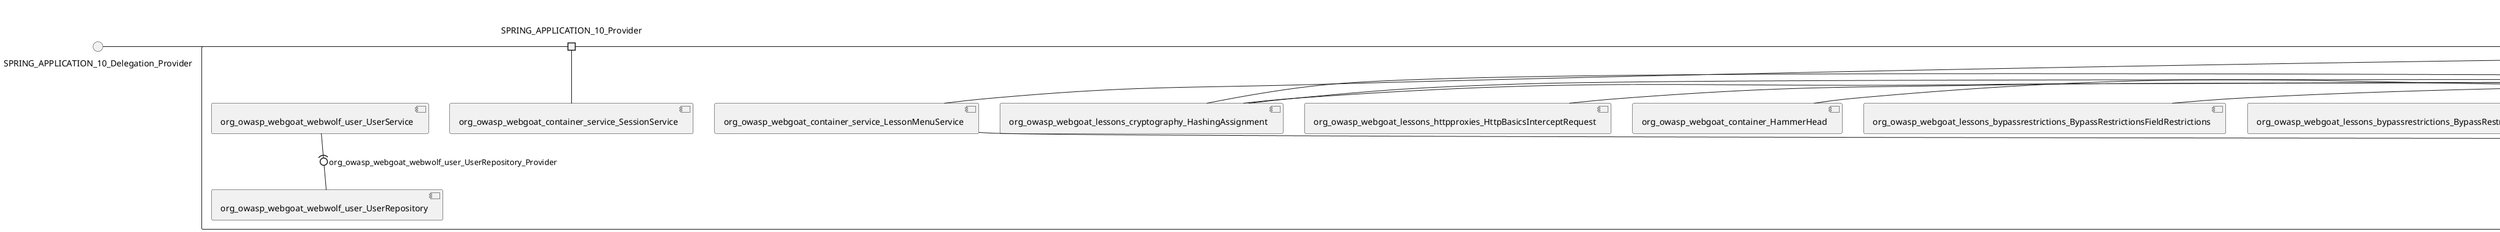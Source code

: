 @startuml
skinparam fixCircleLabelOverlapping true
skinparam componentStyle uml2
() SPRING_APPLICATION_10_Delegation_Provider
() SPRING_APPLICATION_11_Delegation_Provider
() SPRING_APPLICATION_2_Delegation_Provider
() SPRING_APPLICATION_3_Delegation_Provider
() SPRING_APPLICATION_4_Delegation_Provider
() SPRING_APPLICATION_5_Delegation_Provider
() SPRING_APPLICATION_6_Delegation_Provider
() SPRING_APPLICATION_7_Delegation_Provider
() SPRING_APPLICATION_8_Delegation_Provider
() SPRING_APPLICATION_9_Delegation_Provider
() SPRING_APPLICATION_BypassRestrictions_FieldRestrictions_POST_Delegation_Provider
() SPRING_APPLICATION_BypassRestrictions_frontendValidation_POST_Delegation_Provider
() SPRING_APPLICATION_ChromeDevTools_dummy_POST_Delegation_Provider
() SPRING_APPLICATION_ChromeDevTools_network_POST_Delegation_Provider
() SPRING_APPLICATION_CrossSiteScriptingStored_stored_xss_POST_Delegation_Provider
() SPRING_APPLICATION_CrossSiteScriptingStored_stored_xss_follow_up_POST_Delegation_Provider
() SPRING_APPLICATION_CrossSiteScripting_attack1_POST_Delegation_Provider
() SPRING_APPLICATION_CrossSiteScripting_attack3_POST_Delegation_Provider
() SPRING_APPLICATION_CrossSiteScripting_attack4_POST_Delegation_Provider
() SPRING_APPLICATION_CrossSiteScripting_attack5a_GET_Delegation_Provider
() SPRING_APPLICATION_CrossSiteScripting_attack6a_POST_Delegation_Provider
() SPRING_APPLICATION_CrossSiteScripting_dom_follow_up_POST_Delegation_Provider
() SPRING_APPLICATION_CrossSiteScripting_phone_home_xss_POST_Delegation_Provider
() SPRING_APPLICATION_CrossSiteScripting_quiz_GET_POST_Delegation_Provider
() SPRING_APPLICATION_Delegation_Provider
() SPRING_APPLICATION_GET_10_Delegation_Provider
() SPRING_APPLICATION_GET_11_Delegation_Provider
() SPRING_APPLICATION_GET_12_Delegation_Provider
() SPRING_APPLICATION_GET_13_Delegation_Provider
() SPRING_APPLICATION_GET_14_Delegation_Provider
() SPRING_APPLICATION_GET_2_Delegation_Provider
() SPRING_APPLICATION_GET_3_Delegation_Provider
() SPRING_APPLICATION_GET_4_Delegation_Provider
() SPRING_APPLICATION_GET_5_Delegation_Provider
() SPRING_APPLICATION_GET_6_Delegation_Provider
() SPRING_APPLICATION_GET_7_Delegation_Provider
() SPRING_APPLICATION_GET_8_Delegation_Provider
() SPRING_APPLICATION_GET_9_Delegation_Provider
() SPRING_APPLICATION_GET_Delegation_Provider
() SPRING_APPLICATION_HtmlTampering_task_POST_Delegation_Provider
() SPRING_APPLICATION_HttpBasics_attack1_POST_Delegation_Provider
() SPRING_APPLICATION_HttpBasics_attack2_POST_Delegation_Provider
() SPRING_APPLICATION_IDOR_diff_attributes_POST_Delegation_Provider
() SPRING_APPLICATION_IDOR_login_POST_Delegation_Provider
() SPRING_APPLICATION_IDOR_profile_alt_path_POST_Delegation_Provider
() SPRING_APPLICATION_InsecureDeserialization_task_POST_Delegation_Provider
() SPRING_APPLICATION_InsecureLogin_Delegation_Provider
() SPRING_APPLICATION_JWT_decode_POST_Delegation_Provider
() SPRING_APPLICATION_JWT_jku_Delegation_Provider
() SPRING_APPLICATION_JWT_kid_Delegation_Provider
() SPRING_APPLICATION_JWT_quiz_GET_POST_Delegation_Provider
() SPRING_APPLICATION_JWT_refresh_Delegation_Provider
() SPRING_APPLICATION_JWT_secret_POST_Delegation_Provider
() SPRING_APPLICATION_JWT_votings_Delegation_Provider
() SPRING_APPLICATION_LogSpoofing_log_bleeding_POST_Delegation_Provider
() SPRING_APPLICATION_LogSpoofing_log_spoofing_POST_Delegation_Provider
() SPRING_APPLICATION_POST_10_Delegation_Provider
() SPRING_APPLICATION_POST_11_Delegation_Provider
() SPRING_APPLICATION_POST_12_Delegation_Provider
() SPRING_APPLICATION_POST_13_Delegation_Provider
() SPRING_APPLICATION_POST_14_Delegation_Provider
() SPRING_APPLICATION_POST_15_Delegation_Provider
() SPRING_APPLICATION_POST_16_Delegation_Provider
() SPRING_APPLICATION_POST_17_Delegation_Provider
() SPRING_APPLICATION_POST_18_Delegation_Provider
() SPRING_APPLICATION_POST_2_Delegation_Provider
() SPRING_APPLICATION_POST_3_Delegation_Provider
() SPRING_APPLICATION_POST_4_Delegation_Provider
() SPRING_APPLICATION_POST_5_Delegation_Provider
() SPRING_APPLICATION_POST_6_Delegation_Provider
() SPRING_APPLICATION_POST_7_Delegation_Provider
() SPRING_APPLICATION_POST_8_Delegation_Provider
() SPRING_APPLICATION_POST_9_Delegation_Provider
() SPRING_APPLICATION_POST_Delegation_Provider
() SPRING_APPLICATION_PUT_Delegation_Provider
() SPRING_APPLICATION_PasswordReset_ForgotPassword_create_password_reset_link_POST_Delegation_Provider
() SPRING_APPLICATION_PasswordReset_SecurityQuestions_POST_Delegation_Provider
() SPRING_APPLICATION_PasswordReset_reset_Delegation_Provider
() SPRING_APPLICATION_PasswordReset_simple_mail_reset_POST_Delegation_Provider
() SPRING_APPLICATION_PathTraversal_profile_picture_GET_Delegation_Provider
() SPRING_APPLICATION_PathTraversal_profile_picture_fix_GET_Delegation_Provider
() SPRING_APPLICATION_PathTraversal_profile_upload_POST_Delegation_Provider
() SPRING_APPLICATION_PathTraversal_profile_upload_fix_POST_Delegation_Provider
() SPRING_APPLICATION_PathTraversal_profile_upload_remove_user_input_POST_Delegation_Provider
() SPRING_APPLICATION_PathTraversal_random_POST_Delegation_Provider
() SPRING_APPLICATION_PathTraversal_random_picture_GET_Delegation_Provider
() SPRING_APPLICATION_PathTraversal_zip_slip_Delegation_Provider
() SPRING_APPLICATION_SSRF_task1_POST_Delegation_Provider
() SPRING_APPLICATION_SSRF_task2_POST_Delegation_Provider
() SPRING_APPLICATION_SecurePasswords_assignment_POST_Delegation_Provider
() SPRING_APPLICATION_SqlInjectionAdvanced_attack6a_POST_Delegation_Provider
() SPRING_APPLICATION_SqlInjectionAdvanced_attack6b_POST_Delegation_Provider
() SPRING_APPLICATION_SqlInjectionAdvanced_challenge_Login_POST_Delegation_Provider
() SPRING_APPLICATION_SqlInjectionAdvanced_challenge_PUT_Delegation_Provider
() SPRING_APPLICATION_SqlInjectionAdvanced_quiz_GET_POST_Delegation_Provider
() SPRING_APPLICATION_SqlInjectionMitigations_attack10a_POST_Delegation_Provider
() SPRING_APPLICATION_SqlInjectionMitigations_attack10b_POST_Delegation_Provider
() SPRING_APPLICATION_SqlInjectionMitigations_attack12a_POST_Delegation_Provider
() SPRING_APPLICATION_SqlInjectionMitigations_servers_GET_Delegation_Provider
() SPRING_APPLICATION_SqlInjection_assignment5a_POST_Delegation_Provider
() SPRING_APPLICATION_SqlInjection_assignment5b_POST_Delegation_Provider
() SPRING_APPLICATION_SqlInjection_attack10_POST_Delegation_Provider
() SPRING_APPLICATION_SqlInjection_attack2_POST_Delegation_Provider
() SPRING_APPLICATION_SqlInjection_attack3_POST_Delegation_Provider
() SPRING_APPLICATION_SqlInjection_attack4_POST_Delegation_Provider
() SPRING_APPLICATION_SqlInjection_attack5_POST_Delegation_Provider
() SPRING_APPLICATION_SqlInjection_attack8_POST_Delegation_Provider
() SPRING_APPLICATION_SqlInjection_attack9_POST_Delegation_Provider
() SPRING_APPLICATION_SqlOnlyInputValidationOnKeywords_attack_POST_Delegation_Provider
() SPRING_APPLICATION_SqlOnlyInputValidation_attack_POST_Delegation_Provider
() SPRING_APPLICATION_VulnerableComponents_attack1_POST_Delegation_Provider
() SPRING_APPLICATION_WebWolf_GET_Delegation_Provider
() SPRING_APPLICATION_WebWolf_landing_Delegation_Provider
() SPRING_APPLICATION_WebWolf_mail_Delegation_Provider
() SPRING_APPLICATION_challenge_1_POST_Delegation_Provider
() SPRING_APPLICATION_challenge_5_POST_Delegation_Provider
() SPRING_APPLICATION_challenge_7_Delegation_Provider
() SPRING_APPLICATION_challenge_8_Delegation_Provider
() SPRING_APPLICATION_challenge_logo_Delegation_Provider
() SPRING_APPLICATION_cia_quiz_GET_POST_Delegation_Provider
() SPRING_APPLICATION_clientSideFiltering_attack1_POST_Delegation_Provider
() SPRING_APPLICATION_clientSideFiltering_challenge_store_coupons_GET_Delegation_Provider
() SPRING_APPLICATION_clientSideFiltering_getItForFree_POST_Delegation_Provider
() SPRING_APPLICATION_clientSideFiltering_salaries_GET_Delegation_Provider
() SPRING_APPLICATION_crypto_encoding_basic_auth_POST_Delegation_Provider
() SPRING_APPLICATION_crypto_encoding_xor_POST_Delegation_Provider
() SPRING_APPLICATION_crypto_hashing_POST_Delegation_Provider
() SPRING_APPLICATION_crypto_secure_defaults_POST_Delegation_Provider
() SPRING_APPLICATION_crypto_signing_verify_POST_Delegation_Provider
() SPRING_APPLICATION_csrf_feedback_message_POST_Delegation_Provider
() SPRING_APPLICATION_csrf_review_POST_Delegation_Provider
() SPRING_APPLICATION_files_GET_Delegation_Provider
() SPRING_APPLICATION_fileupload_POST_Delegation_Provider
() SPRING_APPLICATION_jwt_Delegation_Provider
() SPRING_APPLICATION_landing_Delegation_Provider
() SPRING_APPLICATION_lesson_template_Delegation_Provider
() SPRING_APPLICATION_login_oauth_mvc_GET_Delegation_Provider
() SPRING_APPLICATION_mail_DELETE_GET_POST_Delegation_Provider
() SPRING_APPLICATION_register_mvc_POST_Delegation_Provider
() SPRING_APPLICATION_registration_GET_Delegation_Provider
() SPRING_APPLICATION_requests_GET_Delegation_Provider
() SPRING_APPLICATION_scoreboard_data_GET_Delegation_Provider
() SPRING_APPLICATION_server_directory_GET_Delegation_Provider
() SPRING_APPLICATION_service_debug_labels_mvc_Delegation_Provider
() SPRING_APPLICATION_service_lessonoverview_mvc_GET_Delegation_Provider
() SPRING_APPLICATION_xxe_comments_GET_Delegation_Provider
rectangle System {
[org_owasp_webgoat_container_HammerHead] [[webgoat-webgoat.repository#_ywgnLqFmEe-b1pDo1alfjA]]
[org_owasp_webgoat_container_WebWolfRedirect] [[webgoat-webgoat.repository#_ywgnLqFmEe-b1pDo1alfjA]]
[org_owasp_webgoat_container_controller_StartLesson] [[webgoat-webgoat.repository#_ywgnLqFmEe-b1pDo1alfjA]]
[org_owasp_webgoat_container_controller_Welcome] [[webgoat-webgoat.repository#_ywgnLqFmEe-b1pDo1alfjA]]
[org_owasp_webgoat_container_i18n_PluginMessages_Provider] [[webgoat-webgoat.repository#_ywgnLqFmEe-b1pDo1alfjA]]
[org_owasp_webgoat_container_report_ReportCardController] [[webgoat-webgoat.repository#_ywgnLqFmEe-b1pDo1alfjA]]
[org_owasp_webgoat_container_service_EnvironmentService] [[webgoat-webgoat.repository#_ywgnLqFmEe-b1pDo1alfjA]]
[org_owasp_webgoat_container_service_HintService] [[webgoat-webgoat.repository#_ywgnLqFmEe-b1pDo1alfjA]]
[org_owasp_webgoat_container_service_LabelDebugService] [[webgoat-webgoat.repository#_ywgnLqFmEe-b1pDo1alfjA]]
[org_owasp_webgoat_container_service_LabelService] [[webgoat-webgoat.repository#_ywgnLqFmEe-b1pDo1alfjA]]
[org_owasp_webgoat_container_service_LessonInfoService] [[webgoat-webgoat.repository#_ywgnLqFmEe-b1pDo1alfjA]]
[org_owasp_webgoat_container_service_LessonMenuService] [[webgoat-webgoat.repository#_ywgnLqFmEe-b1pDo1alfjA]]
[org_owasp_webgoat_container_service_LessonProgressService] [[webgoat-webgoat.repository#_ywgnLqFmEe-b1pDo1alfjA]]
[org_owasp_webgoat_container_service_RestartLessonService] [[webgoat-webgoat.repository#_ywgnLqFmEe-b1pDo1alfjA]]
[org_owasp_webgoat_container_service_SessionService] [[webgoat-webgoat.repository#_ywgnLqFmEe-b1pDo1alfjA]]
[org_owasp_webgoat_container_session_LessonSession_Provider] [[webgoat-webgoat.repository#_ywgnLqFmEe-b1pDo1alfjA]]
[org_owasp_webgoat_container_users_RegistrationController] [[webgoat-webgoat.repository#_ywgnLqFmEe-b1pDo1alfjA]]
[org_owasp_webgoat_container_users_Scoreboard] [[webgoat-webgoat.repository#_ywgnLqFmEe-b1pDo1alfjA]]
[org_owasp_webgoat_container_users_UserProgressRepository] [[webgoat-webgoat.repository#_ywgnLqFmEe-b1pDo1alfjA]]
[org_owasp_webgoat_container_users_UserRepository] [[webgoat-webgoat.repository#_ywgnLqFmEe-b1pDo1alfjA]]
[org_owasp_webgoat_container_users_UserService] [[webgoat-webgoat.repository#_ywgnLqFmEe-b1pDo1alfjA]]
[org_owasp_webgoat_lessons_authbypass_VerifyAccount] [[webgoat-webgoat.repository#_ywgnLqFmEe-b1pDo1alfjA]]
[org_owasp_webgoat_lessons_bypassrestrictions_BypassRestrictionsFieldRestrictions] [[webgoat-webgoat.repository#_ywgnLqFmEe-b1pDo1alfjA]]
[org_owasp_webgoat_lessons_bypassrestrictions_BypassRestrictionsFrontendValidation] [[webgoat-webgoat.repository#_ywgnLqFmEe-b1pDo1alfjA]]
[org_owasp_webgoat_lessons_challenges_FlagController] [[webgoat-webgoat.repository#_ywgnLqFmEe-b1pDo1alfjA]]
[org_owasp_webgoat_lessons_challenges_challenge1_Assignment1] [[webgoat-webgoat.repository#_ywgnLqFmEe-b1pDo1alfjA]]
[org_owasp_webgoat_lessons_challenges_challenge1_ImageServlet] [[webgoat-webgoat.repository#_ywgnLqFmEe-b1pDo1alfjA]]
[org_owasp_webgoat_lessons_challenges_challenge5_Assignment5] [[webgoat-webgoat.repository#_ywgnLqFmEe-b1pDo1alfjA]]
[org_owasp_webgoat_lessons_challenges_challenge7_Assignment7] [[webgoat-webgoat.repository#_ywgnLqFmEe-b1pDo1alfjA]]
[org_owasp_webgoat_lessons_challenges_challenge8_Assignment8] [[webgoat-webgoat.repository#_ywgnLqFmEe-b1pDo1alfjA]]
[org_owasp_webgoat_lessons_chromedevtools_NetworkDummy] [[webgoat-webgoat.repository#_ywgnLqFmEe-b1pDo1alfjA]]
[org_owasp_webgoat_lessons_chromedevtools_NetworkLesson] [[webgoat-webgoat.repository#_ywgnLqFmEe-b1pDo1alfjA]]
[org_owasp_webgoat_lessons_cia_CIAQuiz] [[webgoat-webgoat.repository#_ywgnLqFmEe-b1pDo1alfjA]]
[org_owasp_webgoat_lessons_clientsidefiltering_ClientSideFilteringAssignment] [[webgoat-webgoat.repository#_ywgnLqFmEe-b1pDo1alfjA]]
[org_owasp_webgoat_lessons_clientsidefiltering_ClientSideFilteringFreeAssignment] [[webgoat-webgoat.repository#_ywgnLqFmEe-b1pDo1alfjA]]
[org_owasp_webgoat_lessons_clientsidefiltering_Salaries] [[webgoat-webgoat.repository#_ywgnLqFmEe-b1pDo1alfjA]]
[org_owasp_webgoat_lessons_clientsidefiltering_ShopEndpoint] [[webgoat-webgoat.repository#_ywgnLqFmEe-b1pDo1alfjA]]
[org_owasp_webgoat_lessons_cryptography_EncodingAssignment] [[webgoat-webgoat.repository#_ywgnLqFmEe-b1pDo1alfjA]]
[org_owasp_webgoat_lessons_cryptography_HashingAssignment] [[webgoat-webgoat.repository#_ywgnLqFmEe-b1pDo1alfjA]]
[org_owasp_webgoat_lessons_cryptography_SecureDefaultsAssignment] [[webgoat-webgoat.repository#_ywgnLqFmEe-b1pDo1alfjA]]
[org_owasp_webgoat_lessons_cryptography_SigningAssignment] [[webgoat-webgoat.repository#_ywgnLqFmEe-b1pDo1alfjA]]
[org_owasp_webgoat_lessons_cryptography_XOREncodingAssignment] [[webgoat-webgoat.repository#_ywgnLqFmEe-b1pDo1alfjA]]
[org_owasp_webgoat_lessons_csrf_CSRFConfirmFlag1] [[webgoat-webgoat.repository#_ywgnLqFmEe-b1pDo1alfjA]]
[org_owasp_webgoat_lessons_csrf_CSRFFeedback] [[webgoat-webgoat.repository#_ywgnLqFmEe-b1pDo1alfjA]]
[org_owasp_webgoat_lessons_csrf_CSRFGetFlag] [[webgoat-webgoat.repository#_ywgnLqFmEe-b1pDo1alfjA]]
[org_owasp_webgoat_lessons_csrf_CSRFLogin] [[webgoat-webgoat.repository#_ywgnLqFmEe-b1pDo1alfjA]]
[org_owasp_webgoat_lessons_csrf_ForgedReviews] [[webgoat-webgoat.repository#_ywgnLqFmEe-b1pDo1alfjA]]
[org_owasp_webgoat_lessons_csrf_ObjectMapper_Provider] [[webgoat-webgoat.repository#_ywgnLqFmEe-b1pDo1alfjA]]
[org_owasp_webgoat_lessons_deserialization_InsecureDeserializationTask] [[webgoat-webgoat.repository#_ywgnLqFmEe-b1pDo1alfjA]]
[org_owasp_webgoat_lessons_hijacksession_HijackSessionAssignment] [[webgoat-webgoat.repository#_ywgnLqFmEe-b1pDo1alfjA]]
[org_owasp_webgoat_lessons_hijacksession_cas_HijackSessionAuthenticationProvider] [[webgoat-webgoat.repository#_ywgnLqFmEe-b1pDo1alfjA]]
[org_owasp_webgoat_lessons_htmltampering_HtmlTamperingTask] [[webgoat-webgoat.repository#_ywgnLqFmEe-b1pDo1alfjA]]
[org_owasp_webgoat_lessons_httpbasics_HttpBasicsLesson] [[webgoat-webgoat.repository#_ywgnLqFmEe-b1pDo1alfjA]]
[org_owasp_webgoat_lessons_httpbasics_HttpBasicsQuiz] [[webgoat-webgoat.repository#_ywgnLqFmEe-b1pDo1alfjA]]
[org_owasp_webgoat_lessons_httpproxies_HttpBasicsInterceptRequest] [[webgoat-webgoat.repository#_ywgnLqFmEe-b1pDo1alfjA]]
[org_owasp_webgoat_lessons_idor_IDORDiffAttributes] [[webgoat-webgoat.repository#_ywgnLqFmEe-b1pDo1alfjA]]
[org_owasp_webgoat_lessons_idor_IDOREditOtherProfile] [[webgoat-webgoat.repository#_ywgnLqFmEe-b1pDo1alfjA]]
[org_owasp_webgoat_lessons_idor_IDORLogin] [[webgoat-webgoat.repository#_ywgnLqFmEe-b1pDo1alfjA]]
[org_owasp_webgoat_lessons_idor_IDORViewOtherProfile] [[webgoat-webgoat.repository#_ywgnLqFmEe-b1pDo1alfjA]]
[org_owasp_webgoat_lessons_idor_IDORViewOwnProfile] [[webgoat-webgoat.repository#_ywgnLqFmEe-b1pDo1alfjA]]
[org_owasp_webgoat_lessons_idor_IDORViewOwnProfileAltUrl] [[webgoat-webgoat.repository#_ywgnLqFmEe-b1pDo1alfjA]]
[org_owasp_webgoat_lessons_insecurelogin_InsecureLoginTask] [[webgoat-webgoat.repository#_ywgnLqFmEe-b1pDo1alfjA]]
[org_owasp_webgoat_lessons_jwt_JWTDecodeEndpoint] [[webgoat-webgoat.repository#_ywgnLqFmEe-b1pDo1alfjA]]
[org_owasp_webgoat_lessons_jwt_JWTQuiz] [[webgoat-webgoat.repository#_ywgnLqFmEe-b1pDo1alfjA]]
[org_owasp_webgoat_lessons_jwt_JWTRefreshEndpoint] [[webgoat-webgoat.repository#_ywgnLqFmEe-b1pDo1alfjA]]
[org_owasp_webgoat_lessons_jwt_JWTSecretKeyEndpoint] [[webgoat-webgoat.repository#_ywgnLqFmEe-b1pDo1alfjA]]
[org_owasp_webgoat_lessons_jwt_JWTVotesEndpoint] [[webgoat-webgoat.repository#_ywgnLqFmEe-b1pDo1alfjA]]
[org_owasp_webgoat_lessons_jwt_claimmisuse_JWTHeaderJKUEndpoint] [[webgoat-webgoat.repository#_ywgnLqFmEe-b1pDo1alfjA]]
[org_owasp_webgoat_lessons_jwt_claimmisuse_JWTHeaderKIDEndpoint] [[webgoat-webgoat.repository#_ywgnLqFmEe-b1pDo1alfjA]]
[org_owasp_webgoat_lessons_lessontemplate_SampleAttack] [[webgoat-webgoat.repository#_ywgnLqFmEe-b1pDo1alfjA]]
[org_owasp_webgoat_lessons_logging_LogBleedingTask] [[webgoat-webgoat.repository#_ywgnLqFmEe-b1pDo1alfjA]]
[org_owasp_webgoat_lessons_logging_LogSpoofingTask] [[webgoat-webgoat.repository#_ywgnLqFmEe-b1pDo1alfjA]]
[org_owasp_webgoat_lessons_missingac_MissingFunctionACHiddenMenus] [[webgoat-webgoat.repository#_ywgnLqFmEe-b1pDo1alfjA]]
[org_owasp_webgoat_lessons_missingac_MissingFunctionACUsers] [[webgoat-webgoat.repository#_ywgnLqFmEe-b1pDo1alfjA]]
[org_owasp_webgoat_lessons_missingac_MissingFunctionACYourHash] [[webgoat-webgoat.repository#_ywgnLqFmEe-b1pDo1alfjA]]
[org_owasp_webgoat_lessons_missingac_MissingFunctionACYourHashAdmin] [[webgoat-webgoat.repository#_ywgnLqFmEe-b1pDo1alfjA]]
[org_owasp_webgoat_lessons_passwordreset_QuestionsAssignment] [[webgoat-webgoat.repository#_ywgnLqFmEe-b1pDo1alfjA]]
[org_owasp_webgoat_lessons_passwordreset_ResetLinkAssignment] [[webgoat-webgoat.repository#_ywgnLqFmEe-b1pDo1alfjA]]
[org_owasp_webgoat_lessons_passwordreset_ResetLinkAssignmentForgotPassword] [[webgoat-webgoat.repository#_ywgnLqFmEe-b1pDo1alfjA]]
[org_owasp_webgoat_lessons_passwordreset_SecurityQuestionAssignment] [[webgoat-webgoat.repository#_ywgnLqFmEe-b1pDo1alfjA]]
[org_owasp_webgoat_lessons_passwordreset_SimpleMailAssignment] [[webgoat-webgoat.repository#_ywgnLqFmEe-b1pDo1alfjA]]
[org_owasp_webgoat_lessons_passwordreset_TriedQuestions] [[webgoat-webgoat.repository#_ywgnLqFmEe-b1pDo1alfjA]]
[org_owasp_webgoat_lessons_pathtraversal_ProfileUpload] [[webgoat-webgoat.repository#_ywgnLqFmEe-b1pDo1alfjA]]
[org_owasp_webgoat_lessons_pathtraversal_ProfileUploadFix] [[webgoat-webgoat.repository#_ywgnLqFmEe-b1pDo1alfjA]]
[org_owasp_webgoat_lessons_pathtraversal_ProfileUploadRemoveUserInput] [[webgoat-webgoat.repository#_ywgnLqFmEe-b1pDo1alfjA]]
[org_owasp_webgoat_lessons_pathtraversal_ProfileUploadRetrieval] [[webgoat-webgoat.repository#_ywgnLqFmEe-b1pDo1alfjA]]
[org_owasp_webgoat_lessons_pathtraversal_ProfileZipSlip] [[webgoat-webgoat.repository#_ywgnLqFmEe-b1pDo1alfjA]]
[org_owasp_webgoat_lessons_securepasswords_SecurePasswordsAssignment] [[webgoat-webgoat.repository#_ywgnLqFmEe-b1pDo1alfjA]]
[org_owasp_webgoat_lessons_spoofcookie_SpoofCookieAssignment] [[webgoat-webgoat.repository#_ywgnLqFmEe-b1pDo1alfjA]]
[org_owasp_webgoat_lessons_sqlinjection_advanced_SqlInjectionChallenge] [[webgoat-webgoat.repository#_ywgnLqFmEe-b1pDo1alfjA]]
[org_owasp_webgoat_lessons_sqlinjection_advanced_SqlInjectionChallengeLogin] [[webgoat-webgoat.repository#_ywgnLqFmEe-b1pDo1alfjA]]
[org_owasp_webgoat_lessons_sqlinjection_advanced_SqlInjectionLesson6a] [[webgoat-webgoat.repository#_ywgnLqFmEe-b1pDo1alfjA]]
[org_owasp_webgoat_lessons_sqlinjection_advanced_SqlInjectionLesson6b] [[webgoat-webgoat.repository#_ywgnLqFmEe-b1pDo1alfjA]]
[org_owasp_webgoat_lessons_sqlinjection_advanced_SqlInjectionQuiz] [[webgoat-webgoat.repository#_ywgnLqFmEe-b1pDo1alfjA]]
[org_owasp_webgoat_lessons_sqlinjection_introduction_SqlInjectionLesson10] [[webgoat-webgoat.repository#_ywgnLqFmEe-b1pDo1alfjA]]
[org_owasp_webgoat_lessons_sqlinjection_introduction_SqlInjectionLesson2] [[webgoat-webgoat.repository#_ywgnLqFmEe-b1pDo1alfjA]]
[org_owasp_webgoat_lessons_sqlinjection_introduction_SqlInjectionLesson3] [[webgoat-webgoat.repository#_ywgnLqFmEe-b1pDo1alfjA]]
[org_owasp_webgoat_lessons_sqlinjection_introduction_SqlInjectionLesson4] [[webgoat-webgoat.repository#_ywgnLqFmEe-b1pDo1alfjA]]
[org_owasp_webgoat_lessons_sqlinjection_introduction_SqlInjectionLesson5] [[webgoat-webgoat.repository#_ywgnLqFmEe-b1pDo1alfjA]]
[org_owasp_webgoat_lessons_sqlinjection_introduction_SqlInjectionLesson5a] [[webgoat-webgoat.repository#_ywgnLqFmEe-b1pDo1alfjA]]
[org_owasp_webgoat_lessons_sqlinjection_introduction_SqlInjectionLesson5b] [[webgoat-webgoat.repository#_ywgnLqFmEe-b1pDo1alfjA]]
[org_owasp_webgoat_lessons_sqlinjection_introduction_SqlInjectionLesson8] [[webgoat-webgoat.repository#_ywgnLqFmEe-b1pDo1alfjA]]
[org_owasp_webgoat_lessons_sqlinjection_introduction_SqlInjectionLesson9] [[webgoat-webgoat.repository#_ywgnLqFmEe-b1pDo1alfjA]]
[org_owasp_webgoat_lessons_sqlinjection_mitigation_Servers] [[webgoat-webgoat.repository#_ywgnLqFmEe-b1pDo1alfjA]]
[org_owasp_webgoat_lessons_sqlinjection_mitigation_SqlInjectionLesson10a] [[webgoat-webgoat.repository#_ywgnLqFmEe-b1pDo1alfjA]]
[org_owasp_webgoat_lessons_sqlinjection_mitigation_SqlInjectionLesson10b] [[webgoat-webgoat.repository#_ywgnLqFmEe-b1pDo1alfjA]]
[org_owasp_webgoat_lessons_sqlinjection_mitigation_SqlInjectionLesson13] [[webgoat-webgoat.repository#_ywgnLqFmEe-b1pDo1alfjA]]
[org_owasp_webgoat_lessons_sqlinjection_mitigation_SqlOnlyInputValidation] [[webgoat-webgoat.repository#_ywgnLqFmEe-b1pDo1alfjA]]
[org_owasp_webgoat_lessons_sqlinjection_mitigation_SqlOnlyInputValidationOnKeywords] [[webgoat-webgoat.repository#_ywgnLqFmEe-b1pDo1alfjA]]
[org_owasp_webgoat_lessons_ssrf_SSRFTask1] [[webgoat-webgoat.repository#_ywgnLqFmEe-b1pDo1alfjA]]
[org_owasp_webgoat_lessons_ssrf_SSRFTask2] [[webgoat-webgoat.repository#_ywgnLqFmEe-b1pDo1alfjA]]
[org_owasp_webgoat_lessons_vulnerablecomponents_VulnerableComponentsLesson] [[webgoat-webgoat.repository#_ywgnLqFmEe-b1pDo1alfjA]]
[org_owasp_webgoat_lessons_webwolfintroduction_LandingAssignment] [[webgoat-webgoat.repository#_ywgnLqFmEe-b1pDo1alfjA]]
[org_owasp_webgoat_lessons_webwolfintroduction_MailAssignment] [[webgoat-webgoat.repository#_ywgnLqFmEe-b1pDo1alfjA]]
[org_owasp_webgoat_lessons_xss_CrossSiteScriptingLesson1] [[webgoat-webgoat.repository#_ywgnLqFmEe-b1pDo1alfjA]]
[org_owasp_webgoat_lessons_xss_CrossSiteScriptingLesson3] [[webgoat-webgoat.repository#_ywgnLqFmEe-b1pDo1alfjA]]
[org_owasp_webgoat_lessons_xss_CrossSiteScriptingLesson4] [[webgoat-webgoat.repository#_ywgnLqFmEe-b1pDo1alfjA]]
[org_owasp_webgoat_lessons_xss_CrossSiteScriptingLesson5a] [[webgoat-webgoat.repository#_ywgnLqFmEe-b1pDo1alfjA]]
[org_owasp_webgoat_lessons_xss_CrossSiteScriptingLesson6a] [[webgoat-webgoat.repository#_ywgnLqFmEe-b1pDo1alfjA]]
[org_owasp_webgoat_lessons_xss_CrossSiteScriptingQuiz] [[webgoat-webgoat.repository#_ywgnLqFmEe-b1pDo1alfjA]]
[org_owasp_webgoat_lessons_xss_DOMCrossSiteScripting] [[webgoat-webgoat.repository#_ywgnLqFmEe-b1pDo1alfjA]]
[org_owasp_webgoat_lessons_xss_DOMCrossSiteScriptingVerifier] [[webgoat-webgoat.repository#_ywgnLqFmEe-b1pDo1alfjA]]
[org_owasp_webgoat_lessons_xss_stored_StoredCrossSiteScriptingVerifier] [[webgoat-webgoat.repository#_ywgnLqFmEe-b1pDo1alfjA]]
[org_owasp_webgoat_lessons_xss_stored_StoredXssComments] [[webgoat-webgoat.repository#_ywgnLqFmEe-b1pDo1alfjA]]
[org_owasp_webgoat_lessons_xxe_BlindSendFileAssignment] [[webgoat-webgoat.repository#_ywgnLqFmEe-b1pDo1alfjA]]
[org_owasp_webgoat_lessons_xxe_CommentsEndpoint] [[webgoat-webgoat.repository#_ywgnLqFmEe-b1pDo1alfjA]]
[org_owasp_webgoat_lessons_xxe_ContentTypeAssignment] [[webgoat-webgoat.repository#_ywgnLqFmEe-b1pDo1alfjA]]
[org_owasp_webgoat_lessons_xxe_SimpleXXE] [[webgoat-webgoat.repository#_ywgnLqFmEe-b1pDo1alfjA]]
[org_owasp_webgoat_webwolf_FileServer] [[webgoat-webgoat.repository#_ywgnLqFmEe-b1pDo1alfjA]]
[org_owasp_webgoat_webwolf_jwt_JWTController] [[webgoat-webgoat.repository#_ywgnLqFmEe-b1pDo1alfjA]]
[org_owasp_webgoat_webwolf_mailbox_MailboxController] [[webgoat-webgoat.repository#_ywgnLqFmEe-b1pDo1alfjA]]
[org_owasp_webgoat_webwolf_mailbox_MailboxRepository] [[webgoat-webgoat.repository#_ywgnLqFmEe-b1pDo1alfjA]]
[org_owasp_webgoat_webwolf_requests_LandingPage] [[webgoat-webgoat.repository#_ywgnLqFmEe-b1pDo1alfjA]]
[org_owasp_webgoat_webwolf_requests_Requests] [[webgoat-webgoat.repository#_ywgnLqFmEe-b1pDo1alfjA]]
[org_owasp_webgoat_webwolf_user_UserRepository] [[webgoat-webgoat.repository#_ywgnLqFmEe-b1pDo1alfjA]]
[org_owasp_webgoat_webwolf_user_UserService] [[webgoat-webgoat.repository#_ywgnLqFmEe-b1pDo1alfjA]]
port SPRING_APPLICATION_10_Provider
SPRING_APPLICATION_10_Delegation_Provider - SPRING_APPLICATION_10_Provider
SPRING_APPLICATION_10_Provider - [org_owasp_webgoat_container_service_SessionService]
port SPRING_APPLICATION_11_Provider
SPRING_APPLICATION_11_Delegation_Provider - SPRING_APPLICATION_11_Provider
SPRING_APPLICATION_11_Provider - [org_owasp_webgoat_lessons_jwt_JWTSecretKeyEndpoint]
port SPRING_APPLICATION_2_Provider
SPRING_APPLICATION_2_Delegation_Provider - SPRING_APPLICATION_2_Provider
SPRING_APPLICATION_2_Provider - [org_owasp_webgoat_lessons_cryptography_HashingAssignment]
port SPRING_APPLICATION_3_Provider
SPRING_APPLICATION_3_Delegation_Provider - SPRING_APPLICATION_3_Provider
SPRING_APPLICATION_3_Provider - [org_owasp_webgoat_webwolf_FileServer]
port SPRING_APPLICATION_4_Provider
SPRING_APPLICATION_4_Delegation_Provider - SPRING_APPLICATION_4_Provider
SPRING_APPLICATION_4_Provider - [org_owasp_webgoat_container_service_LessonMenuService]
port SPRING_APPLICATION_5_Provider
SPRING_APPLICATION_5_Delegation_Provider - SPRING_APPLICATION_5_Provider
SPRING_APPLICATION_5_Provider - [org_owasp_webgoat_lessons_cryptography_HashingAssignment]
port SPRING_APPLICATION_6_Provider
SPRING_APPLICATION_6_Delegation_Provider - SPRING_APPLICATION_6_Provider
SPRING_APPLICATION_6_Provider - [org_owasp_webgoat_lessons_xxe_SimpleXXE]
port SPRING_APPLICATION_7_Provider
SPRING_APPLICATION_7_Delegation_Provider - SPRING_APPLICATION_7_Provider
SPRING_APPLICATION_7_Provider - [org_owasp_webgoat_lessons_cryptography_SigningAssignment]
port SPRING_APPLICATION_8_Provider
SPRING_APPLICATION_8_Delegation_Provider - SPRING_APPLICATION_8_Provider
SPRING_APPLICATION_8_Provider - [org_owasp_webgoat_lessons_httpproxies_HttpBasicsInterceptRequest]
port SPRING_APPLICATION_9_Provider
SPRING_APPLICATION_9_Delegation_Provider - SPRING_APPLICATION_9_Provider
SPRING_APPLICATION_9_Provider - [org_owasp_webgoat_container_HammerHead]
port SPRING_APPLICATION_BypassRestrictions_FieldRestrictions_POST_Provider
SPRING_APPLICATION_BypassRestrictions_FieldRestrictions_POST_Delegation_Provider - SPRING_APPLICATION_BypassRestrictions_FieldRestrictions_POST_Provider
SPRING_APPLICATION_BypassRestrictions_FieldRestrictions_POST_Provider - [org_owasp_webgoat_lessons_bypassrestrictions_BypassRestrictionsFieldRestrictions]
port SPRING_APPLICATION_BypassRestrictions_frontendValidation_POST_Provider
SPRING_APPLICATION_BypassRestrictions_frontendValidation_POST_Delegation_Provider - SPRING_APPLICATION_BypassRestrictions_frontendValidation_POST_Provider
SPRING_APPLICATION_BypassRestrictions_frontendValidation_POST_Provider - [org_owasp_webgoat_lessons_bypassrestrictions_BypassRestrictionsFrontendValidation]
port SPRING_APPLICATION_ChromeDevTools_dummy_POST_Provider
SPRING_APPLICATION_ChromeDevTools_dummy_POST_Delegation_Provider - SPRING_APPLICATION_ChromeDevTools_dummy_POST_Provider
SPRING_APPLICATION_ChromeDevTools_dummy_POST_Provider - [org_owasp_webgoat_lessons_chromedevtools_NetworkDummy]
port SPRING_APPLICATION_ChromeDevTools_network_POST_Provider
SPRING_APPLICATION_ChromeDevTools_network_POST_Delegation_Provider - SPRING_APPLICATION_ChromeDevTools_network_POST_Provider
SPRING_APPLICATION_ChromeDevTools_network_POST_Provider - [org_owasp_webgoat_lessons_chromedevtools_NetworkLesson]
port SPRING_APPLICATION_CrossSiteScriptingStored_stored_xss_POST_Provider
SPRING_APPLICATION_CrossSiteScriptingStored_stored_xss_POST_Delegation_Provider - SPRING_APPLICATION_CrossSiteScriptingStored_stored_xss_POST_Provider
SPRING_APPLICATION_CrossSiteScriptingStored_stored_xss_POST_Provider - [org_owasp_webgoat_lessons_xss_stored_StoredXssComments]
port SPRING_APPLICATION_CrossSiteScriptingStored_stored_xss_follow_up_POST_Provider
SPRING_APPLICATION_CrossSiteScriptingStored_stored_xss_follow_up_POST_Delegation_Provider - SPRING_APPLICATION_CrossSiteScriptingStored_stored_xss_follow_up_POST_Provider
SPRING_APPLICATION_CrossSiteScriptingStored_stored_xss_follow_up_POST_Provider - [org_owasp_webgoat_lessons_xss_stored_StoredCrossSiteScriptingVerifier]
port SPRING_APPLICATION_CrossSiteScripting_attack1_POST_Provider
SPRING_APPLICATION_CrossSiteScripting_attack1_POST_Delegation_Provider - SPRING_APPLICATION_CrossSiteScripting_attack1_POST_Provider
SPRING_APPLICATION_CrossSiteScripting_attack1_POST_Provider - [org_owasp_webgoat_lessons_xss_CrossSiteScriptingLesson1]
port SPRING_APPLICATION_CrossSiteScripting_attack3_POST_Provider
SPRING_APPLICATION_CrossSiteScripting_attack3_POST_Delegation_Provider - SPRING_APPLICATION_CrossSiteScripting_attack3_POST_Provider
SPRING_APPLICATION_CrossSiteScripting_attack3_POST_Provider - [org_owasp_webgoat_lessons_xss_CrossSiteScriptingLesson3]
port SPRING_APPLICATION_CrossSiteScripting_attack4_POST_Provider
SPRING_APPLICATION_CrossSiteScripting_attack4_POST_Delegation_Provider - SPRING_APPLICATION_CrossSiteScripting_attack4_POST_Provider
SPRING_APPLICATION_CrossSiteScripting_attack4_POST_Provider - [org_owasp_webgoat_lessons_xss_CrossSiteScriptingLesson4]
port SPRING_APPLICATION_CrossSiteScripting_attack5a_GET_Provider
SPRING_APPLICATION_CrossSiteScripting_attack5a_GET_Delegation_Provider - SPRING_APPLICATION_CrossSiteScripting_attack5a_GET_Provider
SPRING_APPLICATION_CrossSiteScripting_attack5a_GET_Provider - [org_owasp_webgoat_lessons_xss_CrossSiteScriptingLesson5a]
port SPRING_APPLICATION_CrossSiteScripting_attack6a_POST_Provider
SPRING_APPLICATION_CrossSiteScripting_attack6a_POST_Delegation_Provider - SPRING_APPLICATION_CrossSiteScripting_attack6a_POST_Provider
SPRING_APPLICATION_CrossSiteScripting_attack6a_POST_Provider - [org_owasp_webgoat_lessons_xss_CrossSiteScriptingLesson6a]
port SPRING_APPLICATION_CrossSiteScripting_dom_follow_up_POST_Provider
SPRING_APPLICATION_CrossSiteScripting_dom_follow_up_POST_Delegation_Provider - SPRING_APPLICATION_CrossSiteScripting_dom_follow_up_POST_Provider
SPRING_APPLICATION_CrossSiteScripting_dom_follow_up_POST_Provider - [org_owasp_webgoat_lessons_xss_DOMCrossSiteScriptingVerifier]
port SPRING_APPLICATION_CrossSiteScripting_phone_home_xss_POST_Provider
SPRING_APPLICATION_CrossSiteScripting_phone_home_xss_POST_Delegation_Provider - SPRING_APPLICATION_CrossSiteScripting_phone_home_xss_POST_Provider
SPRING_APPLICATION_CrossSiteScripting_phone_home_xss_POST_Provider - [org_owasp_webgoat_lessons_xss_DOMCrossSiteScripting]
port SPRING_APPLICATION_CrossSiteScripting_quiz_GET_POST_Provider
SPRING_APPLICATION_CrossSiteScripting_quiz_GET_POST_Delegation_Provider - SPRING_APPLICATION_CrossSiteScripting_quiz_GET_POST_Provider
SPRING_APPLICATION_CrossSiteScripting_quiz_GET_POST_Provider - [org_owasp_webgoat_lessons_xss_CrossSiteScriptingQuiz]
port SPRING_APPLICATION_Provider
SPRING_APPLICATION_Delegation_Provider - SPRING_APPLICATION_Provider
SPRING_APPLICATION_Provider - [org_owasp_webgoat_container_service_LabelDebugService]
port SPRING_APPLICATION_GET_10_Provider
SPRING_APPLICATION_GET_10_Delegation_Provider - SPRING_APPLICATION_GET_10_Provider
SPRING_APPLICATION_GET_10_Provider - [org_owasp_webgoat_container_service_HintService]
port SPRING_APPLICATION_GET_11_Provider
SPRING_APPLICATION_GET_11_Delegation_Provider - SPRING_APPLICATION_GET_11_Provider
SPRING_APPLICATION_GET_11_Provider - [org_owasp_webgoat_lessons_missingac_MissingFunctionACUsers]
port SPRING_APPLICATION_GET_12_Provider
SPRING_APPLICATION_GET_12_Delegation_Provider - SPRING_APPLICATION_GET_12_Provider
SPRING_APPLICATION_GET_12_Provider - [org_owasp_webgoat_lessons_idor_IDORViewOwnProfile]
port SPRING_APPLICATION_GET_13_Provider
SPRING_APPLICATION_GET_13_Delegation_Provider - SPRING_APPLICATION_GET_13_Provider
SPRING_APPLICATION_GET_13_Provider - [org_owasp_webgoat_lessons_spoofcookie_SpoofCookieAssignment]
port SPRING_APPLICATION_GET_14_Provider
SPRING_APPLICATION_GET_14_Delegation_Provider - SPRING_APPLICATION_GET_14_Provider
SPRING_APPLICATION_GET_14_Provider - [org_owasp_webgoat_container_controller_Welcome]
port SPRING_APPLICATION_GET_2_Provider
SPRING_APPLICATION_GET_2_Delegation_Provider - SPRING_APPLICATION_GET_2_Provider
SPRING_APPLICATION_GET_2_Provider - [org_owasp_webgoat_container_service_RestartLessonService]
port SPRING_APPLICATION_GET_3_Provider
SPRING_APPLICATION_GET_3_Delegation_Provider - SPRING_APPLICATION_GET_3_Provider
SPRING_APPLICATION_GET_3_Provider - [org_owasp_webgoat_lessons_idor_IDORViewOtherProfile]
port SPRING_APPLICATION_GET_4_Provider
SPRING_APPLICATION_GET_4_Delegation_Provider - SPRING_APPLICATION_GET_4_Provider
SPRING_APPLICATION_GET_4_Provider - [org_owasp_webgoat_container_service_LessonInfoService]
port SPRING_APPLICATION_GET_5_Provider
SPRING_APPLICATION_GET_5_Delegation_Provider - SPRING_APPLICATION_GET_5_Provider
SPRING_APPLICATION_GET_5_Provider - [org_owasp_webgoat_lessons_cryptography_EncodingAssignment]
port SPRING_APPLICATION_GET_6_Provider
SPRING_APPLICATION_GET_6_Delegation_Provider - SPRING_APPLICATION_GET_6_Provider
SPRING_APPLICATION_GET_6_Provider - [org_owasp_webgoat_container_report_ReportCardController]
port SPRING_APPLICATION_GET_7_Provider
SPRING_APPLICATION_GET_7_Delegation_Provider - SPRING_APPLICATION_GET_7_Provider
SPRING_APPLICATION_GET_7_Provider - [org_owasp_webgoat_container_controller_StartLesson]
port SPRING_APPLICATION_GET_8_Provider
SPRING_APPLICATION_GET_8_Delegation_Provider - SPRING_APPLICATION_GET_8_Provider
SPRING_APPLICATION_GET_8_Provider - [org_owasp_webgoat_lessons_xss_stored_StoredXssComments]
port SPRING_APPLICATION_GET_9_Provider
SPRING_APPLICATION_GET_9_Delegation_Provider - SPRING_APPLICATION_GET_9_Provider
SPRING_APPLICATION_GET_9_Provider - [org_owasp_webgoat_lessons_csrf_ForgedReviews]
port SPRING_APPLICATION_GET_Provider
SPRING_APPLICATION_GET_Delegation_Provider - SPRING_APPLICATION_GET_Provider
SPRING_APPLICATION_GET_Provider - [org_owasp_webgoat_container_service_LabelService]
port SPRING_APPLICATION_HtmlTampering_task_POST_Provider
SPRING_APPLICATION_HtmlTampering_task_POST_Delegation_Provider - SPRING_APPLICATION_HtmlTampering_task_POST_Provider
SPRING_APPLICATION_HtmlTampering_task_POST_Provider - [org_owasp_webgoat_lessons_htmltampering_HtmlTamperingTask]
port SPRING_APPLICATION_HttpBasics_attack1_POST_Provider
SPRING_APPLICATION_HttpBasics_attack1_POST_Delegation_Provider - SPRING_APPLICATION_HttpBasics_attack1_POST_Provider
SPRING_APPLICATION_HttpBasics_attack1_POST_Provider - [org_owasp_webgoat_lessons_httpbasics_HttpBasicsLesson]
port SPRING_APPLICATION_HttpBasics_attack2_POST_Provider
SPRING_APPLICATION_HttpBasics_attack2_POST_Delegation_Provider - SPRING_APPLICATION_HttpBasics_attack2_POST_Provider
SPRING_APPLICATION_HttpBasics_attack2_POST_Provider - [org_owasp_webgoat_lessons_httpbasics_HttpBasicsQuiz]
port SPRING_APPLICATION_IDOR_diff_attributes_POST_Provider
SPRING_APPLICATION_IDOR_diff_attributes_POST_Delegation_Provider - SPRING_APPLICATION_IDOR_diff_attributes_POST_Provider
SPRING_APPLICATION_IDOR_diff_attributes_POST_Provider - [org_owasp_webgoat_lessons_idor_IDORDiffAttributes]
port SPRING_APPLICATION_IDOR_login_POST_Provider
SPRING_APPLICATION_IDOR_login_POST_Delegation_Provider - SPRING_APPLICATION_IDOR_login_POST_Provider
SPRING_APPLICATION_IDOR_login_POST_Provider - [org_owasp_webgoat_lessons_idor_IDORLogin]
port SPRING_APPLICATION_IDOR_profile_alt_path_POST_Provider
SPRING_APPLICATION_IDOR_profile_alt_path_POST_Delegation_Provider - SPRING_APPLICATION_IDOR_profile_alt_path_POST_Provider
SPRING_APPLICATION_IDOR_profile_alt_path_POST_Provider - [org_owasp_webgoat_lessons_idor_IDORViewOwnProfileAltUrl]
port SPRING_APPLICATION_InsecureDeserialization_task_POST_Provider
SPRING_APPLICATION_InsecureDeserialization_task_POST_Delegation_Provider - SPRING_APPLICATION_InsecureDeserialization_task_POST_Provider
SPRING_APPLICATION_InsecureDeserialization_task_POST_Provider - [org_owasp_webgoat_lessons_deserialization_InsecureDeserializationTask]
port SPRING_APPLICATION_InsecureLogin_Provider
SPRING_APPLICATION_InsecureLogin_Delegation_Provider - SPRING_APPLICATION_InsecureLogin_Provider
SPRING_APPLICATION_InsecureLogin_Provider - [org_owasp_webgoat_lessons_insecurelogin_InsecureLoginTask]
port SPRING_APPLICATION_JWT_decode_POST_Provider
SPRING_APPLICATION_JWT_decode_POST_Delegation_Provider - SPRING_APPLICATION_JWT_decode_POST_Provider
SPRING_APPLICATION_JWT_decode_POST_Provider - [org_owasp_webgoat_lessons_jwt_JWTDecodeEndpoint]
port SPRING_APPLICATION_JWT_jku_Provider
SPRING_APPLICATION_JWT_jku_Delegation_Provider - SPRING_APPLICATION_JWT_jku_Provider
SPRING_APPLICATION_JWT_jku_Provider - [org_owasp_webgoat_lessons_jwt_claimmisuse_JWTHeaderJKUEndpoint]
port SPRING_APPLICATION_JWT_kid_Provider
SPRING_APPLICATION_JWT_kid_Delegation_Provider - SPRING_APPLICATION_JWT_kid_Provider
SPRING_APPLICATION_JWT_kid_Provider - [org_owasp_webgoat_lessons_jwt_claimmisuse_JWTHeaderKIDEndpoint]
port SPRING_APPLICATION_JWT_quiz_GET_POST_Provider
SPRING_APPLICATION_JWT_quiz_GET_POST_Delegation_Provider - SPRING_APPLICATION_JWT_quiz_GET_POST_Provider
SPRING_APPLICATION_JWT_quiz_GET_POST_Provider - [org_owasp_webgoat_lessons_jwt_JWTQuiz]
port SPRING_APPLICATION_JWT_refresh_Provider
SPRING_APPLICATION_JWT_refresh_Delegation_Provider - SPRING_APPLICATION_JWT_refresh_Provider
SPRING_APPLICATION_JWT_refresh_Provider - [org_owasp_webgoat_lessons_jwt_JWTRefreshEndpoint]
port SPRING_APPLICATION_JWT_secret_POST_Provider
SPRING_APPLICATION_JWT_secret_POST_Delegation_Provider - SPRING_APPLICATION_JWT_secret_POST_Provider
SPRING_APPLICATION_JWT_secret_POST_Provider - [org_owasp_webgoat_lessons_jwt_JWTSecretKeyEndpoint]
port SPRING_APPLICATION_JWT_votings_Provider
SPRING_APPLICATION_JWT_votings_Delegation_Provider - SPRING_APPLICATION_JWT_votings_Provider
SPRING_APPLICATION_JWT_votings_Provider - [org_owasp_webgoat_lessons_jwt_JWTVotesEndpoint]
port SPRING_APPLICATION_LogSpoofing_log_bleeding_POST_Provider
SPRING_APPLICATION_LogSpoofing_log_bleeding_POST_Delegation_Provider - SPRING_APPLICATION_LogSpoofing_log_bleeding_POST_Provider
SPRING_APPLICATION_LogSpoofing_log_bleeding_POST_Provider - [org_owasp_webgoat_lessons_logging_LogBleedingTask]
port SPRING_APPLICATION_LogSpoofing_log_spoofing_POST_Provider
SPRING_APPLICATION_LogSpoofing_log_spoofing_POST_Delegation_Provider - SPRING_APPLICATION_LogSpoofing_log_spoofing_POST_Provider
SPRING_APPLICATION_LogSpoofing_log_spoofing_POST_Provider - [org_owasp_webgoat_lessons_logging_LogSpoofingTask]
port SPRING_APPLICATION_POST_10_Provider
SPRING_APPLICATION_POST_10_Delegation_Provider - SPRING_APPLICATION_POST_10_Provider
SPRING_APPLICATION_POST_10_Provider - [org_owasp_webgoat_lessons_missingac_MissingFunctionACUsers]
port SPRING_APPLICATION_POST_11_Provider
SPRING_APPLICATION_POST_11_Delegation_Provider - SPRING_APPLICATION_POST_11_Provider
SPRING_APPLICATION_POST_11_Provider - [org_owasp_webgoat_lessons_missingac_MissingFunctionACHiddenMenus]
port SPRING_APPLICATION_POST_12_Provider
SPRING_APPLICATION_POST_12_Delegation_Provider - SPRING_APPLICATION_POST_12_Provider
SPRING_APPLICATION_POST_12_Provider - [org_owasp_webgoat_lessons_missingac_MissingFunctionACYourHashAdmin]
port SPRING_APPLICATION_POST_13_Provider
SPRING_APPLICATION_POST_13_Delegation_Provider - SPRING_APPLICATION_POST_13_Provider
SPRING_APPLICATION_POST_13_Provider - [org_owasp_webgoat_lessons_spoofcookie_SpoofCookieAssignment]
port SPRING_APPLICATION_POST_14_Provider
SPRING_APPLICATION_POST_14_Delegation_Provider - SPRING_APPLICATION_POST_14_Provider
SPRING_APPLICATION_POST_14_Provider - [org_owasp_webgoat_lessons_chromedevtools_NetworkLesson]
port SPRING_APPLICATION_POST_15_Provider
SPRING_APPLICATION_POST_15_Delegation_Provider - SPRING_APPLICATION_POST_15_Provider
SPRING_APPLICATION_POST_15_Provider - [org_owasp_webgoat_lessons_authbypass_VerifyAccount]
port SPRING_APPLICATION_POST_16_Provider
SPRING_APPLICATION_POST_16_Delegation_Provider - SPRING_APPLICATION_POST_16_Provider
SPRING_APPLICATION_POST_16_Provider - [org_owasp_webgoat_lessons_passwordreset_SimpleMailAssignment]
port SPRING_APPLICATION_POST_17_Provider
SPRING_APPLICATION_POST_17_Delegation_Provider - SPRING_APPLICATION_POST_17_Provider
SPRING_APPLICATION_POST_17_Provider - [org_owasp_webgoat_lessons_xxe_BlindSendFileAssignment]
port SPRING_APPLICATION_POST_18_Provider
SPRING_APPLICATION_POST_18_Delegation_Provider - SPRING_APPLICATION_POST_18_Provider
SPRING_APPLICATION_POST_18_Provider - [org_owasp_webgoat_lessons_xxe_SimpleXXE]
port SPRING_APPLICATION_POST_2_Provider
SPRING_APPLICATION_POST_2_Delegation_Provider - SPRING_APPLICATION_POST_2_Provider
SPRING_APPLICATION_POST_2_Provider - [org_owasp_webgoat_lessons_csrf_CSRFConfirmFlag1]
port SPRING_APPLICATION_POST_3_Provider
SPRING_APPLICATION_POST_3_Delegation_Provider - SPRING_APPLICATION_POST_3_Provider
SPRING_APPLICATION_POST_3_Provider - [org_owasp_webgoat_lessons_challenges_FlagController]
port SPRING_APPLICATION_POST_4_Provider
SPRING_APPLICATION_POST_4_Delegation_Provider - SPRING_APPLICATION_POST_4_Provider
SPRING_APPLICATION_POST_4_Provider - [org_owasp_webgoat_lessons_csrf_CSRFLogin]
port SPRING_APPLICATION_POST_5_Provider
SPRING_APPLICATION_POST_5_Delegation_Provider - SPRING_APPLICATION_POST_5_Provider
SPRING_APPLICATION_POST_5_Provider - [org_owasp_webgoat_lessons_hijacksession_HijackSessionAssignment]
port SPRING_APPLICATION_POST_6_Provider
SPRING_APPLICATION_POST_6_Delegation_Provider - SPRING_APPLICATION_POST_6_Provider
SPRING_APPLICATION_POST_6_Provider - [org_owasp_webgoat_lessons_csrf_CSRFFeedback]
port SPRING_APPLICATION_POST_7_Provider
SPRING_APPLICATION_POST_7_Delegation_Provider - SPRING_APPLICATION_POST_7_Provider
SPRING_APPLICATION_POST_7_Provider - [org_owasp_webgoat_lessons_xxe_ContentTypeAssignment]
port SPRING_APPLICATION_POST_8_Provider
SPRING_APPLICATION_POST_8_Delegation_Provider - SPRING_APPLICATION_POST_8_Provider
SPRING_APPLICATION_POST_8_Provider - [org_owasp_webgoat_lessons_passwordreset_QuestionsAssignment]
port SPRING_APPLICATION_POST_9_Provider
SPRING_APPLICATION_POST_9_Delegation_Provider - SPRING_APPLICATION_POST_9_Provider
SPRING_APPLICATION_POST_9_Provider - [org_owasp_webgoat_lessons_missingac_MissingFunctionACYourHash]
port SPRING_APPLICATION_POST_Provider
SPRING_APPLICATION_POST_Delegation_Provider - SPRING_APPLICATION_POST_Provider
SPRING_APPLICATION_POST_Provider - [org_owasp_webgoat_lessons_csrf_CSRFGetFlag]
port SPRING_APPLICATION_PUT_Provider
SPRING_APPLICATION_PUT_Delegation_Provider - SPRING_APPLICATION_PUT_Provider
SPRING_APPLICATION_PUT_Provider - [org_owasp_webgoat_lessons_idor_IDOREditOtherProfile]
port SPRING_APPLICATION_PasswordReset_ForgotPassword_create_password_reset_link_POST_Provider
SPRING_APPLICATION_PasswordReset_ForgotPassword_create_password_reset_link_POST_Delegation_Provider - SPRING_APPLICATION_PasswordReset_ForgotPassword_create_password_reset_link_POST_Provider
SPRING_APPLICATION_PasswordReset_ForgotPassword_create_password_reset_link_POST_Provider - [org_owasp_webgoat_lessons_passwordreset_ResetLinkAssignmentForgotPassword]
port SPRING_APPLICATION_PasswordReset_SecurityQuestions_POST_Provider
SPRING_APPLICATION_PasswordReset_SecurityQuestions_POST_Delegation_Provider - SPRING_APPLICATION_PasswordReset_SecurityQuestions_POST_Provider
SPRING_APPLICATION_PasswordReset_SecurityQuestions_POST_Provider - [org_owasp_webgoat_lessons_passwordreset_SecurityQuestionAssignment]
port SPRING_APPLICATION_PasswordReset_reset_Provider
SPRING_APPLICATION_PasswordReset_reset_Delegation_Provider - SPRING_APPLICATION_PasswordReset_reset_Provider
SPRING_APPLICATION_PasswordReset_reset_Provider - [org_owasp_webgoat_lessons_passwordreset_ResetLinkAssignment]
port SPRING_APPLICATION_PasswordReset_simple_mail_reset_POST_Provider
SPRING_APPLICATION_PasswordReset_simple_mail_reset_POST_Delegation_Provider - SPRING_APPLICATION_PasswordReset_simple_mail_reset_POST_Provider
SPRING_APPLICATION_PasswordReset_simple_mail_reset_POST_Provider - [org_owasp_webgoat_lessons_passwordreset_SimpleMailAssignment]
port SPRING_APPLICATION_PathTraversal_profile_picture_GET_Provider
SPRING_APPLICATION_PathTraversal_profile_picture_GET_Delegation_Provider - SPRING_APPLICATION_PathTraversal_profile_picture_GET_Provider
SPRING_APPLICATION_PathTraversal_profile_picture_GET_Provider - [org_owasp_webgoat_lessons_pathtraversal_ProfileUpload]
port SPRING_APPLICATION_PathTraversal_profile_picture_fix_GET_Provider
SPRING_APPLICATION_PathTraversal_profile_picture_fix_GET_Delegation_Provider - SPRING_APPLICATION_PathTraversal_profile_picture_fix_GET_Provider
SPRING_APPLICATION_PathTraversal_profile_picture_fix_GET_Provider - [org_owasp_webgoat_lessons_pathtraversal_ProfileUploadFix]
port SPRING_APPLICATION_PathTraversal_profile_upload_POST_Provider
SPRING_APPLICATION_PathTraversal_profile_upload_POST_Delegation_Provider - SPRING_APPLICATION_PathTraversal_profile_upload_POST_Provider
SPRING_APPLICATION_PathTraversal_profile_upload_POST_Provider - [org_owasp_webgoat_lessons_pathtraversal_ProfileUpload]
port SPRING_APPLICATION_PathTraversal_profile_upload_fix_POST_Provider
SPRING_APPLICATION_PathTraversal_profile_upload_fix_POST_Delegation_Provider - SPRING_APPLICATION_PathTraversal_profile_upload_fix_POST_Provider
SPRING_APPLICATION_PathTraversal_profile_upload_fix_POST_Provider - [org_owasp_webgoat_lessons_pathtraversal_ProfileUploadFix]
port SPRING_APPLICATION_PathTraversal_profile_upload_remove_user_input_POST_Provider
SPRING_APPLICATION_PathTraversal_profile_upload_remove_user_input_POST_Delegation_Provider - SPRING_APPLICATION_PathTraversal_profile_upload_remove_user_input_POST_Provider
SPRING_APPLICATION_PathTraversal_profile_upload_remove_user_input_POST_Provider - [org_owasp_webgoat_lessons_pathtraversal_ProfileUploadRemoveUserInput]
port SPRING_APPLICATION_PathTraversal_random_POST_Provider
SPRING_APPLICATION_PathTraversal_random_POST_Delegation_Provider - SPRING_APPLICATION_PathTraversal_random_POST_Provider
SPRING_APPLICATION_PathTraversal_random_POST_Provider - [org_owasp_webgoat_lessons_pathtraversal_ProfileUploadRetrieval]
port SPRING_APPLICATION_PathTraversal_random_picture_GET_Provider
SPRING_APPLICATION_PathTraversal_random_picture_GET_Delegation_Provider - SPRING_APPLICATION_PathTraversal_random_picture_GET_Provider
SPRING_APPLICATION_PathTraversal_random_picture_GET_Provider - [org_owasp_webgoat_lessons_pathtraversal_ProfileUploadRetrieval]
port SPRING_APPLICATION_PathTraversal_zip_slip_Provider
SPRING_APPLICATION_PathTraversal_zip_slip_Delegation_Provider - SPRING_APPLICATION_PathTraversal_zip_slip_Provider
SPRING_APPLICATION_PathTraversal_zip_slip_Provider - [org_owasp_webgoat_lessons_pathtraversal_ProfileZipSlip]
port SPRING_APPLICATION_SSRF_task1_POST_Provider
SPRING_APPLICATION_SSRF_task1_POST_Delegation_Provider - SPRING_APPLICATION_SSRF_task1_POST_Provider
SPRING_APPLICATION_SSRF_task1_POST_Provider - [org_owasp_webgoat_lessons_ssrf_SSRFTask1]
port SPRING_APPLICATION_SSRF_task2_POST_Provider
SPRING_APPLICATION_SSRF_task2_POST_Delegation_Provider - SPRING_APPLICATION_SSRF_task2_POST_Provider
SPRING_APPLICATION_SSRF_task2_POST_Provider - [org_owasp_webgoat_lessons_ssrf_SSRFTask2]
port SPRING_APPLICATION_SecurePasswords_assignment_POST_Provider
SPRING_APPLICATION_SecurePasswords_assignment_POST_Delegation_Provider - SPRING_APPLICATION_SecurePasswords_assignment_POST_Provider
SPRING_APPLICATION_SecurePasswords_assignment_POST_Provider - [org_owasp_webgoat_lessons_securepasswords_SecurePasswordsAssignment]
port SPRING_APPLICATION_SqlInjectionAdvanced_attack6a_POST_Provider
SPRING_APPLICATION_SqlInjectionAdvanced_attack6a_POST_Delegation_Provider - SPRING_APPLICATION_SqlInjectionAdvanced_attack6a_POST_Provider
SPRING_APPLICATION_SqlInjectionAdvanced_attack6a_POST_Provider - [org_owasp_webgoat_lessons_sqlinjection_advanced_SqlInjectionLesson6a]
port SPRING_APPLICATION_SqlInjectionAdvanced_attack6b_POST_Provider
SPRING_APPLICATION_SqlInjectionAdvanced_attack6b_POST_Delegation_Provider - SPRING_APPLICATION_SqlInjectionAdvanced_attack6b_POST_Provider
SPRING_APPLICATION_SqlInjectionAdvanced_attack6b_POST_Provider - [org_owasp_webgoat_lessons_sqlinjection_advanced_SqlInjectionLesson6b]
port SPRING_APPLICATION_SqlInjectionAdvanced_challenge_Login_POST_Provider
SPRING_APPLICATION_SqlInjectionAdvanced_challenge_Login_POST_Delegation_Provider - SPRING_APPLICATION_SqlInjectionAdvanced_challenge_Login_POST_Provider
SPRING_APPLICATION_SqlInjectionAdvanced_challenge_Login_POST_Provider - [org_owasp_webgoat_lessons_sqlinjection_advanced_SqlInjectionChallengeLogin]
port SPRING_APPLICATION_SqlInjectionAdvanced_challenge_PUT_Provider
SPRING_APPLICATION_SqlInjectionAdvanced_challenge_PUT_Delegation_Provider - SPRING_APPLICATION_SqlInjectionAdvanced_challenge_PUT_Provider
SPRING_APPLICATION_SqlInjectionAdvanced_challenge_PUT_Provider - [org_owasp_webgoat_lessons_sqlinjection_advanced_SqlInjectionChallenge]
port SPRING_APPLICATION_SqlInjectionAdvanced_quiz_GET_POST_Provider
SPRING_APPLICATION_SqlInjectionAdvanced_quiz_GET_POST_Delegation_Provider - SPRING_APPLICATION_SqlInjectionAdvanced_quiz_GET_POST_Provider
SPRING_APPLICATION_SqlInjectionAdvanced_quiz_GET_POST_Provider - [org_owasp_webgoat_lessons_sqlinjection_advanced_SqlInjectionQuiz]
port SPRING_APPLICATION_SqlInjectionMitigations_attack10a_POST_Provider
SPRING_APPLICATION_SqlInjectionMitigations_attack10a_POST_Delegation_Provider - SPRING_APPLICATION_SqlInjectionMitigations_attack10a_POST_Provider
SPRING_APPLICATION_SqlInjectionMitigations_attack10a_POST_Provider - [org_owasp_webgoat_lessons_sqlinjection_mitigation_SqlInjectionLesson10a]
port SPRING_APPLICATION_SqlInjectionMitigations_attack10b_POST_Provider
SPRING_APPLICATION_SqlInjectionMitigations_attack10b_POST_Delegation_Provider - SPRING_APPLICATION_SqlInjectionMitigations_attack10b_POST_Provider
SPRING_APPLICATION_SqlInjectionMitigations_attack10b_POST_Provider - [org_owasp_webgoat_lessons_sqlinjection_mitigation_SqlInjectionLesson10b]
port SPRING_APPLICATION_SqlInjectionMitigations_attack12a_POST_Provider
SPRING_APPLICATION_SqlInjectionMitigations_attack12a_POST_Delegation_Provider - SPRING_APPLICATION_SqlInjectionMitigations_attack12a_POST_Provider
SPRING_APPLICATION_SqlInjectionMitigations_attack12a_POST_Provider - [org_owasp_webgoat_lessons_sqlinjection_mitigation_SqlInjectionLesson13]
port SPRING_APPLICATION_SqlInjectionMitigations_servers_GET_Provider
SPRING_APPLICATION_SqlInjectionMitigations_servers_GET_Delegation_Provider - SPRING_APPLICATION_SqlInjectionMitigations_servers_GET_Provider
SPRING_APPLICATION_SqlInjectionMitigations_servers_GET_Provider - [org_owasp_webgoat_lessons_sqlinjection_mitigation_Servers]
port SPRING_APPLICATION_SqlInjection_assignment5a_POST_Provider
SPRING_APPLICATION_SqlInjection_assignment5a_POST_Delegation_Provider - SPRING_APPLICATION_SqlInjection_assignment5a_POST_Provider
SPRING_APPLICATION_SqlInjection_assignment5a_POST_Provider - [org_owasp_webgoat_lessons_sqlinjection_introduction_SqlInjectionLesson5a]
port SPRING_APPLICATION_SqlInjection_assignment5b_POST_Provider
SPRING_APPLICATION_SqlInjection_assignment5b_POST_Delegation_Provider - SPRING_APPLICATION_SqlInjection_assignment5b_POST_Provider
SPRING_APPLICATION_SqlInjection_assignment5b_POST_Provider - [org_owasp_webgoat_lessons_sqlinjection_introduction_SqlInjectionLesson5b]
port SPRING_APPLICATION_SqlInjection_attack10_POST_Provider
SPRING_APPLICATION_SqlInjection_attack10_POST_Delegation_Provider - SPRING_APPLICATION_SqlInjection_attack10_POST_Provider
SPRING_APPLICATION_SqlInjection_attack10_POST_Provider - [org_owasp_webgoat_lessons_sqlinjection_introduction_SqlInjectionLesson10]
port SPRING_APPLICATION_SqlInjection_attack2_POST_Provider
SPRING_APPLICATION_SqlInjection_attack2_POST_Delegation_Provider - SPRING_APPLICATION_SqlInjection_attack2_POST_Provider
SPRING_APPLICATION_SqlInjection_attack2_POST_Provider - [org_owasp_webgoat_lessons_sqlinjection_introduction_SqlInjectionLesson2]
port SPRING_APPLICATION_SqlInjection_attack3_POST_Provider
SPRING_APPLICATION_SqlInjection_attack3_POST_Delegation_Provider - SPRING_APPLICATION_SqlInjection_attack3_POST_Provider
SPRING_APPLICATION_SqlInjection_attack3_POST_Provider - [org_owasp_webgoat_lessons_sqlinjection_introduction_SqlInjectionLesson3]
port SPRING_APPLICATION_SqlInjection_attack4_POST_Provider
SPRING_APPLICATION_SqlInjection_attack4_POST_Delegation_Provider - SPRING_APPLICATION_SqlInjection_attack4_POST_Provider
SPRING_APPLICATION_SqlInjection_attack4_POST_Provider - [org_owasp_webgoat_lessons_sqlinjection_introduction_SqlInjectionLesson4]
port SPRING_APPLICATION_SqlInjection_attack5_POST_Provider
SPRING_APPLICATION_SqlInjection_attack5_POST_Delegation_Provider - SPRING_APPLICATION_SqlInjection_attack5_POST_Provider
SPRING_APPLICATION_SqlInjection_attack5_POST_Provider - [org_owasp_webgoat_lessons_sqlinjection_introduction_SqlInjectionLesson5]
port SPRING_APPLICATION_SqlInjection_attack8_POST_Provider
SPRING_APPLICATION_SqlInjection_attack8_POST_Delegation_Provider - SPRING_APPLICATION_SqlInjection_attack8_POST_Provider
SPRING_APPLICATION_SqlInjection_attack8_POST_Provider - [org_owasp_webgoat_lessons_sqlinjection_introduction_SqlInjectionLesson8]
port SPRING_APPLICATION_SqlInjection_attack9_POST_Provider
SPRING_APPLICATION_SqlInjection_attack9_POST_Delegation_Provider - SPRING_APPLICATION_SqlInjection_attack9_POST_Provider
SPRING_APPLICATION_SqlInjection_attack9_POST_Provider - [org_owasp_webgoat_lessons_sqlinjection_introduction_SqlInjectionLesson9]
port SPRING_APPLICATION_SqlOnlyInputValidationOnKeywords_attack_POST_Provider
SPRING_APPLICATION_SqlOnlyInputValidationOnKeywords_attack_POST_Delegation_Provider - SPRING_APPLICATION_SqlOnlyInputValidationOnKeywords_attack_POST_Provider
SPRING_APPLICATION_SqlOnlyInputValidationOnKeywords_attack_POST_Provider - [org_owasp_webgoat_lessons_sqlinjection_mitigation_SqlOnlyInputValidationOnKeywords]
port SPRING_APPLICATION_SqlOnlyInputValidation_attack_POST_Provider
SPRING_APPLICATION_SqlOnlyInputValidation_attack_POST_Delegation_Provider - SPRING_APPLICATION_SqlOnlyInputValidation_attack_POST_Provider
SPRING_APPLICATION_SqlOnlyInputValidation_attack_POST_Provider - [org_owasp_webgoat_lessons_sqlinjection_mitigation_SqlOnlyInputValidation]
port SPRING_APPLICATION_VulnerableComponents_attack1_POST_Provider
SPRING_APPLICATION_VulnerableComponents_attack1_POST_Delegation_Provider - SPRING_APPLICATION_VulnerableComponents_attack1_POST_Provider
SPRING_APPLICATION_VulnerableComponents_attack1_POST_Provider - [org_owasp_webgoat_lessons_vulnerablecomponents_VulnerableComponentsLesson]
port SPRING_APPLICATION_WebWolf_GET_Provider
SPRING_APPLICATION_WebWolf_GET_Delegation_Provider - SPRING_APPLICATION_WebWolf_GET_Provider
SPRING_APPLICATION_WebWolf_GET_Provider - [org_owasp_webgoat_container_WebWolfRedirect]
port SPRING_APPLICATION_WebWolf_landing_Provider
SPRING_APPLICATION_WebWolf_landing_Delegation_Provider - SPRING_APPLICATION_WebWolf_landing_Provider
SPRING_APPLICATION_WebWolf_landing_Provider - [org_owasp_webgoat_lessons_webwolfintroduction_LandingAssignment]
port SPRING_APPLICATION_WebWolf_mail_Provider
SPRING_APPLICATION_WebWolf_mail_Delegation_Provider - SPRING_APPLICATION_WebWolf_mail_Provider
SPRING_APPLICATION_WebWolf_mail_Provider - [org_owasp_webgoat_lessons_webwolfintroduction_MailAssignment]
port SPRING_APPLICATION_challenge_1_POST_Provider
SPRING_APPLICATION_challenge_1_POST_Delegation_Provider - SPRING_APPLICATION_challenge_1_POST_Provider
SPRING_APPLICATION_challenge_1_POST_Provider - [org_owasp_webgoat_lessons_challenges_challenge1_Assignment1]
port SPRING_APPLICATION_challenge_5_POST_Provider
SPRING_APPLICATION_challenge_5_POST_Delegation_Provider - SPRING_APPLICATION_challenge_5_POST_Provider
SPRING_APPLICATION_challenge_5_POST_Provider - [org_owasp_webgoat_lessons_challenges_challenge5_Assignment5]
port SPRING_APPLICATION_challenge_7_Provider
SPRING_APPLICATION_challenge_7_Delegation_Provider - SPRING_APPLICATION_challenge_7_Provider
SPRING_APPLICATION_challenge_7_Provider - [org_owasp_webgoat_lessons_challenges_challenge7_Assignment7]
port SPRING_APPLICATION_challenge_8_Provider
SPRING_APPLICATION_challenge_8_Delegation_Provider - SPRING_APPLICATION_challenge_8_Provider
SPRING_APPLICATION_challenge_8_Provider - [org_owasp_webgoat_lessons_challenges_challenge8_Assignment8]
port SPRING_APPLICATION_challenge_logo_Provider
SPRING_APPLICATION_challenge_logo_Delegation_Provider - SPRING_APPLICATION_challenge_logo_Provider
SPRING_APPLICATION_challenge_logo_Provider - [org_owasp_webgoat_lessons_challenges_challenge1_ImageServlet]
port SPRING_APPLICATION_cia_quiz_GET_POST_Provider
SPRING_APPLICATION_cia_quiz_GET_POST_Delegation_Provider - SPRING_APPLICATION_cia_quiz_GET_POST_Provider
SPRING_APPLICATION_cia_quiz_GET_POST_Provider - [org_owasp_webgoat_lessons_cia_CIAQuiz]
port SPRING_APPLICATION_clientSideFiltering_attack1_POST_Provider
SPRING_APPLICATION_clientSideFiltering_attack1_POST_Delegation_Provider - SPRING_APPLICATION_clientSideFiltering_attack1_POST_Provider
SPRING_APPLICATION_clientSideFiltering_attack1_POST_Provider - [org_owasp_webgoat_lessons_clientsidefiltering_ClientSideFilteringAssignment]
port SPRING_APPLICATION_clientSideFiltering_challenge_store_coupons_GET_Provider
SPRING_APPLICATION_clientSideFiltering_challenge_store_coupons_GET_Delegation_Provider - SPRING_APPLICATION_clientSideFiltering_challenge_store_coupons_GET_Provider
SPRING_APPLICATION_clientSideFiltering_challenge_store_coupons_GET_Provider - [org_owasp_webgoat_lessons_clientsidefiltering_ShopEndpoint]
port SPRING_APPLICATION_clientSideFiltering_getItForFree_POST_Provider
SPRING_APPLICATION_clientSideFiltering_getItForFree_POST_Delegation_Provider - SPRING_APPLICATION_clientSideFiltering_getItForFree_POST_Provider
SPRING_APPLICATION_clientSideFiltering_getItForFree_POST_Provider - [org_owasp_webgoat_lessons_clientsidefiltering_ClientSideFilteringFreeAssignment]
port SPRING_APPLICATION_clientSideFiltering_salaries_GET_Provider
SPRING_APPLICATION_clientSideFiltering_salaries_GET_Delegation_Provider - SPRING_APPLICATION_clientSideFiltering_salaries_GET_Provider
SPRING_APPLICATION_clientSideFiltering_salaries_GET_Provider - [org_owasp_webgoat_lessons_clientsidefiltering_Salaries]
port SPRING_APPLICATION_crypto_encoding_basic_auth_POST_Provider
SPRING_APPLICATION_crypto_encoding_basic_auth_POST_Delegation_Provider - SPRING_APPLICATION_crypto_encoding_basic_auth_POST_Provider
SPRING_APPLICATION_crypto_encoding_basic_auth_POST_Provider - [org_owasp_webgoat_lessons_cryptography_EncodingAssignment]
port SPRING_APPLICATION_crypto_encoding_xor_POST_Provider
SPRING_APPLICATION_crypto_encoding_xor_POST_Delegation_Provider - SPRING_APPLICATION_crypto_encoding_xor_POST_Provider
SPRING_APPLICATION_crypto_encoding_xor_POST_Provider - [org_owasp_webgoat_lessons_cryptography_XOREncodingAssignment]
port SPRING_APPLICATION_crypto_hashing_POST_Provider
SPRING_APPLICATION_crypto_hashing_POST_Delegation_Provider - SPRING_APPLICATION_crypto_hashing_POST_Provider
SPRING_APPLICATION_crypto_hashing_POST_Provider - [org_owasp_webgoat_lessons_cryptography_HashingAssignment]
port SPRING_APPLICATION_crypto_secure_defaults_POST_Provider
SPRING_APPLICATION_crypto_secure_defaults_POST_Delegation_Provider - SPRING_APPLICATION_crypto_secure_defaults_POST_Provider
SPRING_APPLICATION_crypto_secure_defaults_POST_Provider - [org_owasp_webgoat_lessons_cryptography_SecureDefaultsAssignment]
port SPRING_APPLICATION_crypto_signing_verify_POST_Provider
SPRING_APPLICATION_crypto_signing_verify_POST_Delegation_Provider - SPRING_APPLICATION_crypto_signing_verify_POST_Provider
SPRING_APPLICATION_crypto_signing_verify_POST_Provider - [org_owasp_webgoat_lessons_cryptography_SigningAssignment]
port SPRING_APPLICATION_csrf_feedback_message_POST_Provider
SPRING_APPLICATION_csrf_feedback_message_POST_Delegation_Provider - SPRING_APPLICATION_csrf_feedback_message_POST_Provider
SPRING_APPLICATION_csrf_feedback_message_POST_Provider - [org_owasp_webgoat_lessons_csrf_CSRFFeedback]
port SPRING_APPLICATION_csrf_review_POST_Provider
SPRING_APPLICATION_csrf_review_POST_Delegation_Provider - SPRING_APPLICATION_csrf_review_POST_Provider
SPRING_APPLICATION_csrf_review_POST_Provider - [org_owasp_webgoat_lessons_csrf_ForgedReviews]
port SPRING_APPLICATION_files_GET_Provider
SPRING_APPLICATION_files_GET_Delegation_Provider - SPRING_APPLICATION_files_GET_Provider
SPRING_APPLICATION_files_GET_Provider - [org_owasp_webgoat_webwolf_FileServer]
port SPRING_APPLICATION_fileupload_POST_Provider
SPRING_APPLICATION_fileupload_POST_Delegation_Provider - SPRING_APPLICATION_fileupload_POST_Provider
SPRING_APPLICATION_fileupload_POST_Provider - [org_owasp_webgoat_webwolf_FileServer]
port SPRING_APPLICATION_jwt_Provider
SPRING_APPLICATION_jwt_Delegation_Provider - SPRING_APPLICATION_jwt_Provider
SPRING_APPLICATION_jwt_Provider - [org_owasp_webgoat_webwolf_jwt_JWTController]
port SPRING_APPLICATION_landing_Provider
SPRING_APPLICATION_landing_Delegation_Provider - SPRING_APPLICATION_landing_Provider
SPRING_APPLICATION_landing_Provider - [org_owasp_webgoat_webwolf_requests_LandingPage]
port SPRING_APPLICATION_lesson_template_Provider
SPRING_APPLICATION_lesson_template_Delegation_Provider - SPRING_APPLICATION_lesson_template_Provider
SPRING_APPLICATION_lesson_template_Provider - [org_owasp_webgoat_lessons_lessontemplate_SampleAttack]
port SPRING_APPLICATION_login_oauth_mvc_GET_Provider
SPRING_APPLICATION_login_oauth_mvc_GET_Delegation_Provider - SPRING_APPLICATION_login_oauth_mvc_GET_Provider
SPRING_APPLICATION_login_oauth_mvc_GET_Provider - [org_owasp_webgoat_container_users_RegistrationController]
port SPRING_APPLICATION_mail_DELETE_GET_POST_Provider
SPRING_APPLICATION_mail_DELETE_GET_POST_Delegation_Provider - SPRING_APPLICATION_mail_DELETE_GET_POST_Provider
SPRING_APPLICATION_mail_DELETE_GET_POST_Provider - [org_owasp_webgoat_webwolf_mailbox_MailboxController]
port SPRING_APPLICATION_register_mvc_POST_Provider
SPRING_APPLICATION_register_mvc_POST_Delegation_Provider - SPRING_APPLICATION_register_mvc_POST_Provider
SPRING_APPLICATION_register_mvc_POST_Provider - [org_owasp_webgoat_container_users_RegistrationController]
port SPRING_APPLICATION_registration_GET_Provider
SPRING_APPLICATION_registration_GET_Delegation_Provider - SPRING_APPLICATION_registration_GET_Provider
SPRING_APPLICATION_registration_GET_Provider - [org_owasp_webgoat_container_users_RegistrationController]
port SPRING_APPLICATION_requests_GET_Provider
SPRING_APPLICATION_requests_GET_Delegation_Provider - SPRING_APPLICATION_requests_GET_Provider
SPRING_APPLICATION_requests_GET_Provider - [org_owasp_webgoat_webwolf_requests_Requests]
port SPRING_APPLICATION_scoreboard_data_GET_Provider
SPRING_APPLICATION_scoreboard_data_GET_Delegation_Provider - SPRING_APPLICATION_scoreboard_data_GET_Provider
SPRING_APPLICATION_scoreboard_data_GET_Provider - [org_owasp_webgoat_container_users_Scoreboard]
port SPRING_APPLICATION_server_directory_GET_Provider
SPRING_APPLICATION_server_directory_GET_Delegation_Provider - SPRING_APPLICATION_server_directory_GET_Provider
SPRING_APPLICATION_server_directory_GET_Provider - [org_owasp_webgoat_container_service_EnvironmentService]
port SPRING_APPLICATION_service_debug_labels_mvc_Provider
SPRING_APPLICATION_service_debug_labels_mvc_Delegation_Provider - SPRING_APPLICATION_service_debug_labels_mvc_Provider
SPRING_APPLICATION_service_debug_labels_mvc_Provider - [org_owasp_webgoat_container_service_LabelDebugService]
port SPRING_APPLICATION_service_lessonoverview_mvc_GET_Provider
SPRING_APPLICATION_service_lessonoverview_mvc_GET_Delegation_Provider - SPRING_APPLICATION_service_lessonoverview_mvc_GET_Provider
SPRING_APPLICATION_service_lessonoverview_mvc_GET_Provider - [org_owasp_webgoat_container_service_LessonProgressService]
port SPRING_APPLICATION_xxe_comments_GET_Provider
SPRING_APPLICATION_xxe_comments_GET_Delegation_Provider - SPRING_APPLICATION_xxe_comments_GET_Provider
SPRING_APPLICATION_xxe_comments_GET_Provider - [org_owasp_webgoat_lessons_xxe_CommentsEndpoint]
[org_owasp_webgoat_lessons_csrf_CSRFGetFlag] -(0- [org_owasp_webgoat_container_i18n_PluginMessages_Provider] : org_owasp_webgoat_container_i18n_PluginMessages_Provider
[org_owasp_webgoat_lessons_idor_IDORViewOtherProfile] -(0- [org_owasp_webgoat_container_session_LessonSession_Provider] : org_owasp_webgoat_container_session_LessonSession_Provider
[org_owasp_webgoat_lessons_idor_IDORViewOwnProfile] -(0- [org_owasp_webgoat_container_session_LessonSession_Provider] : org_owasp_webgoat_container_session_LessonSession_Provider
[org_owasp_webgoat_lessons_csrf_CSRFFeedback] -(0- [org_owasp_webgoat_container_session_LessonSession_Provider] : org_owasp_webgoat_container_session_LessonSession_Provider
[org_owasp_webgoat_lessons_lessontemplate_SampleAttack] -(0- [org_owasp_webgoat_container_session_LessonSession_Provider] : org_owasp_webgoat_container_session_LessonSession_Provider
[org_owasp_webgoat_lessons_idor_IDORViewOwnProfileAltUrl] -(0- [org_owasp_webgoat_container_session_LessonSession_Provider] : org_owasp_webgoat_container_session_LessonSession_Provider
[org_owasp_webgoat_lessons_xss_CrossSiteScriptingLesson5a] -(0- [org_owasp_webgoat_container_session_LessonSession_Provider] : org_owasp_webgoat_container_session_LessonSession_Provider
[org_owasp_webgoat_lessons_csrf_CSRFConfirmFlag1] -(0- [org_owasp_webgoat_container_session_LessonSession_Provider] : org_owasp_webgoat_container_session_LessonSession_Provider
[org_owasp_webgoat_lessons_xss_CrossSiteScriptingLesson6a] -(0- [org_owasp_webgoat_container_session_LessonSession_Provider] : org_owasp_webgoat_container_session_LessonSession_Provider
[org_owasp_webgoat_lessons_csrf_CSRFGetFlag] -(0- [org_owasp_webgoat_container_session_LessonSession_Provider] : org_owasp_webgoat_container_session_LessonSession_Provider
[org_owasp_webgoat_lessons_idor_IDOREditOtherProfile] -(0- [org_owasp_webgoat_container_session_LessonSession_Provider] : org_owasp_webgoat_container_session_LessonSession_Provider
[org_owasp_webgoat_container_service_LessonMenuService] -(0- [org_owasp_webgoat_container_users_UserProgressRepository] : org_owasp_webgoat_container_users_UserProgressRepository_Provider
[org_owasp_webgoat_container_report_ReportCardController] -(0- [org_owasp_webgoat_container_users_UserProgressRepository] : org_owasp_webgoat_container_users_UserProgressRepository_Provider
[org_owasp_webgoat_container_service_LessonProgressService] -(0- [org_owasp_webgoat_container_users_UserProgressRepository] : org_owasp_webgoat_container_users_UserProgressRepository_Provider
[org_owasp_webgoat_container_users_UserService] -(0- [org_owasp_webgoat_container_users_UserProgressRepository] : org_owasp_webgoat_container_users_UserProgressRepository_Provider
[org_owasp_webgoat_container_service_RestartLessonService] -(0- [org_owasp_webgoat_container_users_UserProgressRepository] : org_owasp_webgoat_container_users_UserProgressRepository_Provider
[org_owasp_webgoat_container_users_Scoreboard] -(0- [org_owasp_webgoat_container_users_UserProgressRepository] : org_owasp_webgoat_container_users_UserProgressRepository_Provider
[org_owasp_webgoat_container_users_UserService] -(0- [org_owasp_webgoat_container_users_UserRepository] : org_owasp_webgoat_container_users_UserRepository_Provider
[org_owasp_webgoat_container_users_Scoreboard] -(0- [org_owasp_webgoat_container_users_UserRepository] : org_owasp_webgoat_container_users_UserRepository_Provider
[org_owasp_webgoat_lessons_csrf_CSRFFeedback] -(0- [org_owasp_webgoat_lessons_csrf_ObjectMapper_Provider] : org_owasp_webgoat_lessons_csrf_ObjectMapper_Provider
[org_owasp_webgoat_lessons_hijacksession_HijackSessionAssignment] -(0- [org_owasp_webgoat_lessons_hijacksession_cas_HijackSessionAuthenticationProvider] : org_owasp_webgoat_lessons_hijacksession_cas_HijackSessionAuthenticationProvider_Provider
[org_owasp_webgoat_lessons_passwordreset_SecurityQuestionAssignment] -(0- [org_owasp_webgoat_lessons_passwordreset_TriedQuestions] : org_owasp_webgoat_lessons_passwordreset_TriedQuestions_Provider
[org_owasp_webgoat_webwolf_mailbox_MailboxController] -(0- [org_owasp_webgoat_webwolf_mailbox_MailboxRepository] : org_owasp_webgoat_webwolf_mailbox_MailboxRepository_Provider
[org_owasp_webgoat_webwolf_user_UserService] -(0- [org_owasp_webgoat_webwolf_user_UserRepository] : org_owasp_webgoat_webwolf_user_UserRepository_Provider
}

@enduml
